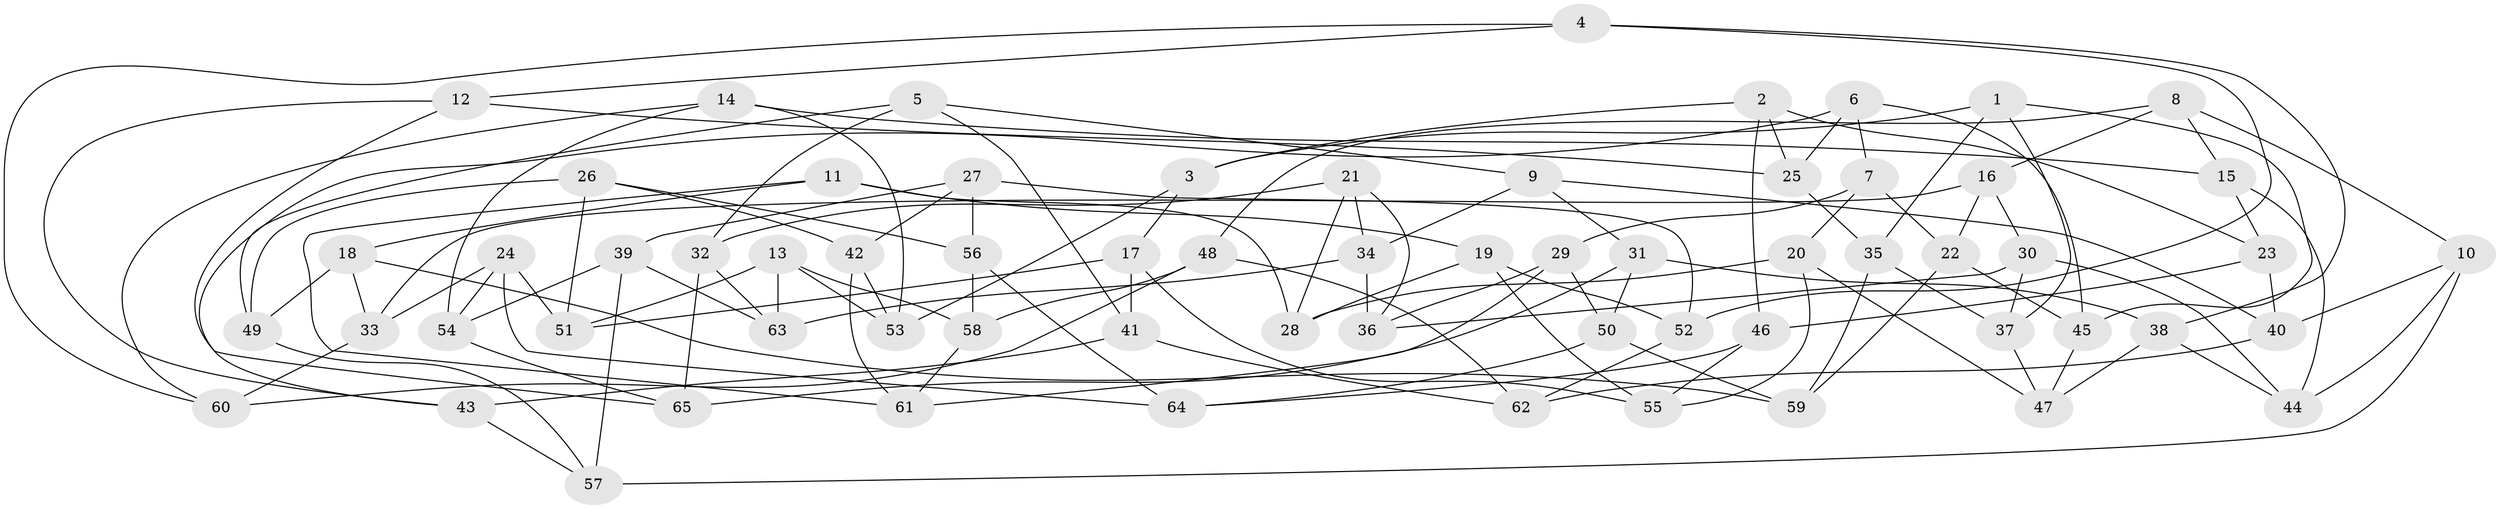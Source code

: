 // Generated by graph-tools (version 1.1) at 2025/56/03/09/25 04:56:46]
// undirected, 65 vertices, 130 edges
graph export_dot {
graph [start="1"]
  node [color=gray90,style=filled];
  1;
  2;
  3;
  4;
  5;
  6;
  7;
  8;
  9;
  10;
  11;
  12;
  13;
  14;
  15;
  16;
  17;
  18;
  19;
  20;
  21;
  22;
  23;
  24;
  25;
  26;
  27;
  28;
  29;
  30;
  31;
  32;
  33;
  34;
  35;
  36;
  37;
  38;
  39;
  40;
  41;
  42;
  43;
  44;
  45;
  46;
  47;
  48;
  49;
  50;
  51;
  52;
  53;
  54;
  55;
  56;
  57;
  58;
  59;
  60;
  61;
  62;
  63;
  64;
  65;
  1 -- 3;
  1 -- 45;
  1 -- 35;
  1 -- 37;
  2 -- 25;
  2 -- 46;
  2 -- 3;
  2 -- 23;
  3 -- 53;
  3 -- 17;
  4 -- 52;
  4 -- 38;
  4 -- 60;
  4 -- 12;
  5 -- 41;
  5 -- 9;
  5 -- 49;
  5 -- 32;
  6 -- 45;
  6 -- 25;
  6 -- 43;
  6 -- 7;
  7 -- 22;
  7 -- 20;
  7 -- 29;
  8 -- 15;
  8 -- 10;
  8 -- 16;
  8 -- 48;
  9 -- 34;
  9 -- 31;
  9 -- 40;
  10 -- 40;
  10 -- 44;
  10 -- 57;
  11 -- 61;
  11 -- 18;
  11 -- 28;
  11 -- 19;
  12 -- 25;
  12 -- 43;
  12 -- 65;
  13 -- 63;
  13 -- 58;
  13 -- 51;
  13 -- 53;
  14 -- 15;
  14 -- 53;
  14 -- 60;
  14 -- 54;
  15 -- 23;
  15 -- 44;
  16 -- 22;
  16 -- 30;
  16 -- 33;
  17 -- 51;
  17 -- 41;
  17 -- 55;
  18 -- 59;
  18 -- 33;
  18 -- 49;
  19 -- 28;
  19 -- 52;
  19 -- 55;
  20 -- 47;
  20 -- 28;
  20 -- 55;
  21 -- 28;
  21 -- 36;
  21 -- 34;
  21 -- 32;
  22 -- 59;
  22 -- 45;
  23 -- 40;
  23 -- 46;
  24 -- 33;
  24 -- 51;
  24 -- 54;
  24 -- 64;
  25 -- 35;
  26 -- 42;
  26 -- 49;
  26 -- 51;
  26 -- 56;
  27 -- 56;
  27 -- 52;
  27 -- 39;
  27 -- 42;
  29 -- 61;
  29 -- 36;
  29 -- 50;
  30 -- 44;
  30 -- 37;
  30 -- 36;
  31 -- 50;
  31 -- 65;
  31 -- 38;
  32 -- 65;
  32 -- 63;
  33 -- 60;
  34 -- 63;
  34 -- 36;
  35 -- 37;
  35 -- 59;
  37 -- 47;
  38 -- 44;
  38 -- 47;
  39 -- 54;
  39 -- 57;
  39 -- 63;
  40 -- 62;
  41 -- 62;
  41 -- 43;
  42 -- 61;
  42 -- 53;
  43 -- 57;
  45 -- 47;
  46 -- 64;
  46 -- 55;
  48 -- 62;
  48 -- 58;
  48 -- 60;
  49 -- 57;
  50 -- 64;
  50 -- 59;
  52 -- 62;
  54 -- 65;
  56 -- 58;
  56 -- 64;
  58 -- 61;
}
